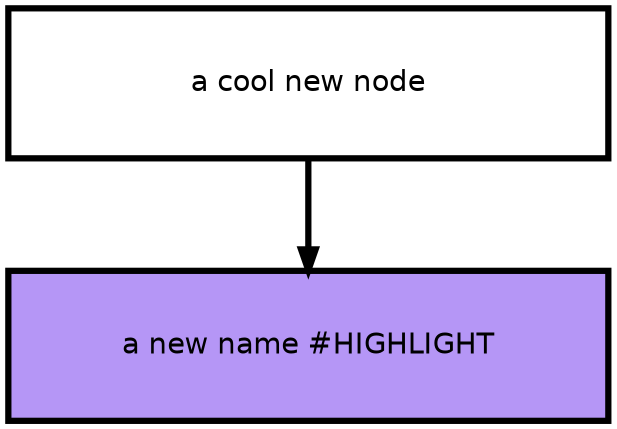 digraph {

    graph [fontname = "helvetica" rankdir=TB ranksep=0.75 nodesep=0.5];
    node [fontname = "helvetica" style="filled" shape=box height=1 width=4.0 penwidth=3];
    edge [fontname = "helvetica" penwidth=3 color="#000000"];

    "n0" [label="a cool new node" fillcolor="#FFFFFF" color="#000000" fontcolor="#000000"];
    "n1" [label="a new name #HIGHLIGHT" fillcolor="#B596F6" color="#000000" fontcolor="#000000"];

    "n0" -> "n1";

}